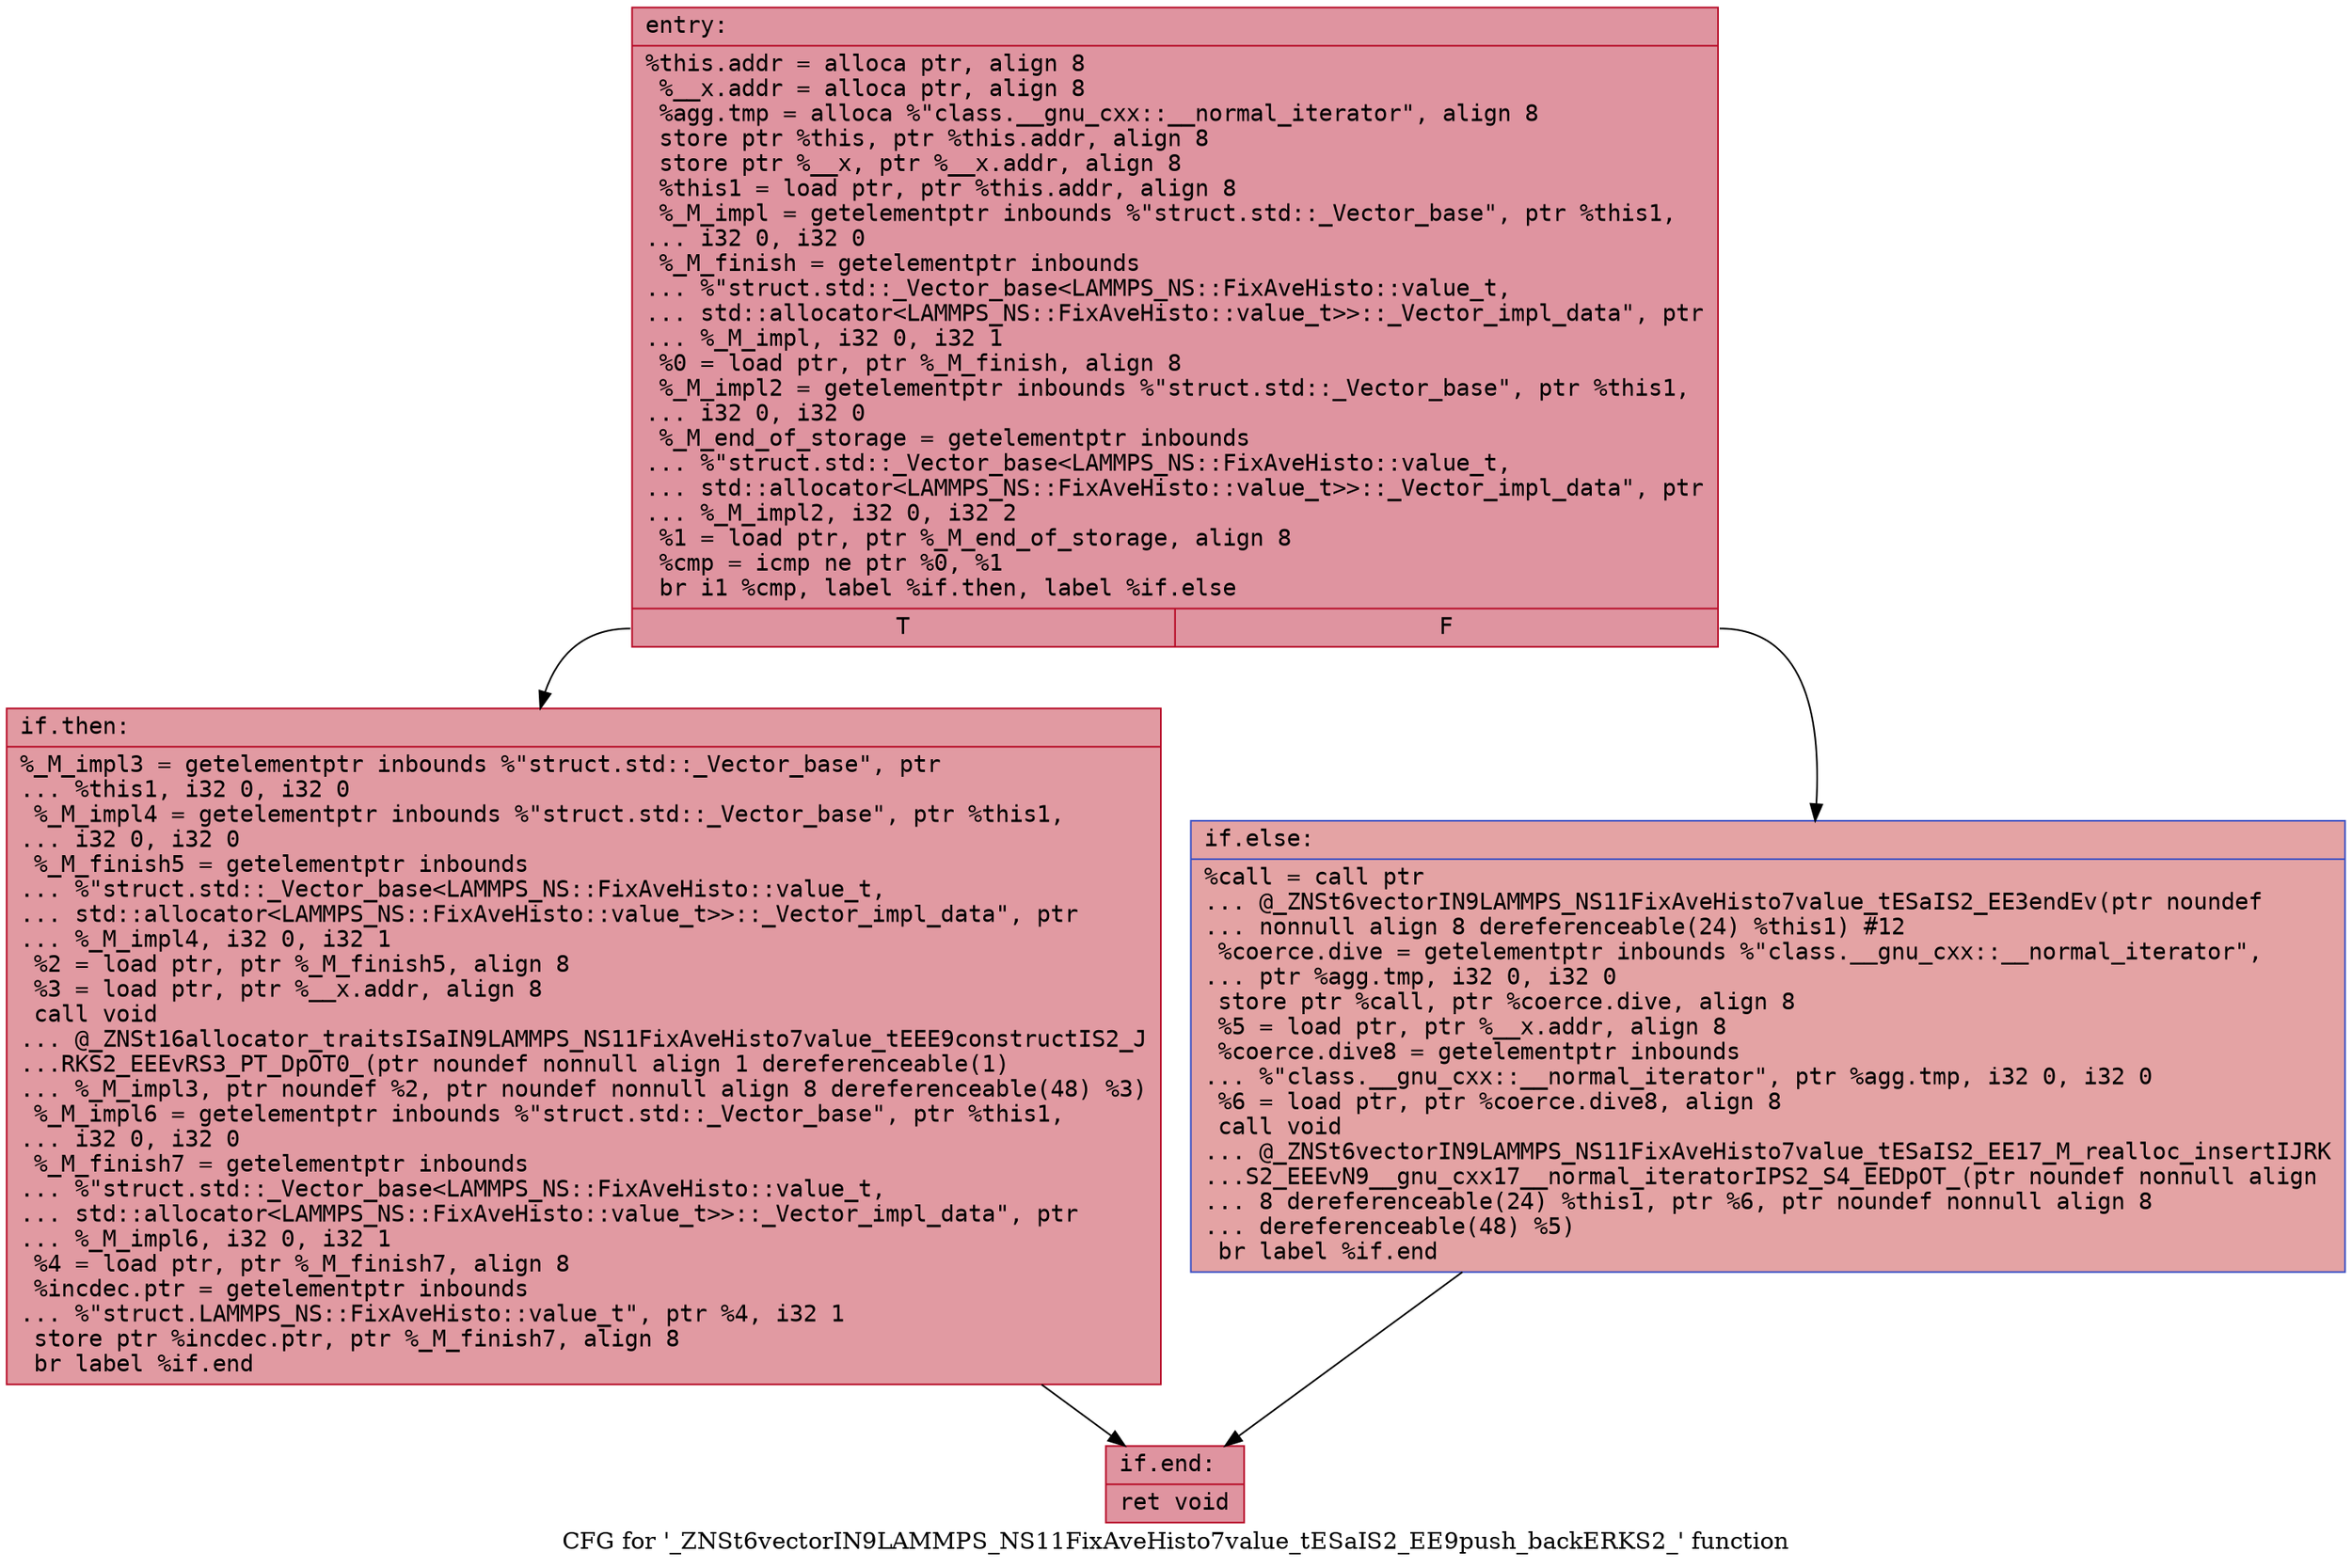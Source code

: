 digraph "CFG for '_ZNSt6vectorIN9LAMMPS_NS11FixAveHisto7value_tESaIS2_EE9push_backERKS2_' function" {
	label="CFG for '_ZNSt6vectorIN9LAMMPS_NS11FixAveHisto7value_tESaIS2_EE9push_backERKS2_' function";

	Node0x55c2f2d50510 [shape=record,color="#b70d28ff", style=filled, fillcolor="#b70d2870" fontname="Courier",label="{entry:\l|  %this.addr = alloca ptr, align 8\l  %__x.addr = alloca ptr, align 8\l  %agg.tmp = alloca %\"class.__gnu_cxx::__normal_iterator\", align 8\l  store ptr %this, ptr %this.addr, align 8\l  store ptr %__x, ptr %__x.addr, align 8\l  %this1 = load ptr, ptr %this.addr, align 8\l  %_M_impl = getelementptr inbounds %\"struct.std::_Vector_base\", ptr %this1,\l... i32 0, i32 0\l  %_M_finish = getelementptr inbounds\l... %\"struct.std::_Vector_base\<LAMMPS_NS::FixAveHisto::value_t,\l... std::allocator\<LAMMPS_NS::FixAveHisto::value_t\>\>::_Vector_impl_data\", ptr\l... %_M_impl, i32 0, i32 1\l  %0 = load ptr, ptr %_M_finish, align 8\l  %_M_impl2 = getelementptr inbounds %\"struct.std::_Vector_base\", ptr %this1,\l... i32 0, i32 0\l  %_M_end_of_storage = getelementptr inbounds\l... %\"struct.std::_Vector_base\<LAMMPS_NS::FixAveHisto::value_t,\l... std::allocator\<LAMMPS_NS::FixAveHisto::value_t\>\>::_Vector_impl_data\", ptr\l... %_M_impl2, i32 0, i32 2\l  %1 = load ptr, ptr %_M_end_of_storage, align 8\l  %cmp = icmp ne ptr %0, %1\l  br i1 %cmp, label %if.then, label %if.else\l|{<s0>T|<s1>F}}"];
	Node0x55c2f2d50510:s0 -> Node0x55c2f2d50560[tooltip="entry -> if.then\nProbability 62.50%" ];
	Node0x55c2f2d50510:s1 -> Node0x55c2f2d51260[tooltip="entry -> if.else\nProbability 37.50%" ];
	Node0x55c2f2d50560 [shape=record,color="#b70d28ff", style=filled, fillcolor="#bb1b2c70" fontname="Courier",label="{if.then:\l|  %_M_impl3 = getelementptr inbounds %\"struct.std::_Vector_base\", ptr\l... %this1, i32 0, i32 0\l  %_M_impl4 = getelementptr inbounds %\"struct.std::_Vector_base\", ptr %this1,\l... i32 0, i32 0\l  %_M_finish5 = getelementptr inbounds\l... %\"struct.std::_Vector_base\<LAMMPS_NS::FixAveHisto::value_t,\l... std::allocator\<LAMMPS_NS::FixAveHisto::value_t\>\>::_Vector_impl_data\", ptr\l... %_M_impl4, i32 0, i32 1\l  %2 = load ptr, ptr %_M_finish5, align 8\l  %3 = load ptr, ptr %__x.addr, align 8\l  call void\l... @_ZNSt16allocator_traitsISaIN9LAMMPS_NS11FixAveHisto7value_tEEE9constructIS2_J\l...RKS2_EEEvRS3_PT_DpOT0_(ptr noundef nonnull align 1 dereferenceable(1)\l... %_M_impl3, ptr noundef %2, ptr noundef nonnull align 8 dereferenceable(48) %3)\l  %_M_impl6 = getelementptr inbounds %\"struct.std::_Vector_base\", ptr %this1,\l... i32 0, i32 0\l  %_M_finish7 = getelementptr inbounds\l... %\"struct.std::_Vector_base\<LAMMPS_NS::FixAveHisto::value_t,\l... std::allocator\<LAMMPS_NS::FixAveHisto::value_t\>\>::_Vector_impl_data\", ptr\l... %_M_impl6, i32 0, i32 1\l  %4 = load ptr, ptr %_M_finish7, align 8\l  %incdec.ptr = getelementptr inbounds\l... %\"struct.LAMMPS_NS::FixAveHisto::value_t\", ptr %4, i32 1\l  store ptr %incdec.ptr, ptr %_M_finish7, align 8\l  br label %if.end\l}"];
	Node0x55c2f2d50560 -> Node0x55c2f2d51c10[tooltip="if.then -> if.end\nProbability 100.00%" ];
	Node0x55c2f2d51260 [shape=record,color="#3d50c3ff", style=filled, fillcolor="#c32e3170" fontname="Courier",label="{if.else:\l|  %call = call ptr\l... @_ZNSt6vectorIN9LAMMPS_NS11FixAveHisto7value_tESaIS2_EE3endEv(ptr noundef\l... nonnull align 8 dereferenceable(24) %this1) #12\l  %coerce.dive = getelementptr inbounds %\"class.__gnu_cxx::__normal_iterator\",\l... ptr %agg.tmp, i32 0, i32 0\l  store ptr %call, ptr %coerce.dive, align 8\l  %5 = load ptr, ptr %__x.addr, align 8\l  %coerce.dive8 = getelementptr inbounds\l... %\"class.__gnu_cxx::__normal_iterator\", ptr %agg.tmp, i32 0, i32 0\l  %6 = load ptr, ptr %coerce.dive8, align 8\l  call void\l... @_ZNSt6vectorIN9LAMMPS_NS11FixAveHisto7value_tESaIS2_EE17_M_realloc_insertIJRK\l...S2_EEEvN9__gnu_cxx17__normal_iteratorIPS2_S4_EEDpOT_(ptr noundef nonnull align\l... 8 dereferenceable(24) %this1, ptr %6, ptr noundef nonnull align 8\l... dereferenceable(48) %5)\l  br label %if.end\l}"];
	Node0x55c2f2d51260 -> Node0x55c2f2d51c10[tooltip="if.else -> if.end\nProbability 100.00%" ];
	Node0x55c2f2d51c10 [shape=record,color="#b70d28ff", style=filled, fillcolor="#b70d2870" fontname="Courier",label="{if.end:\l|  ret void\l}"];
}
